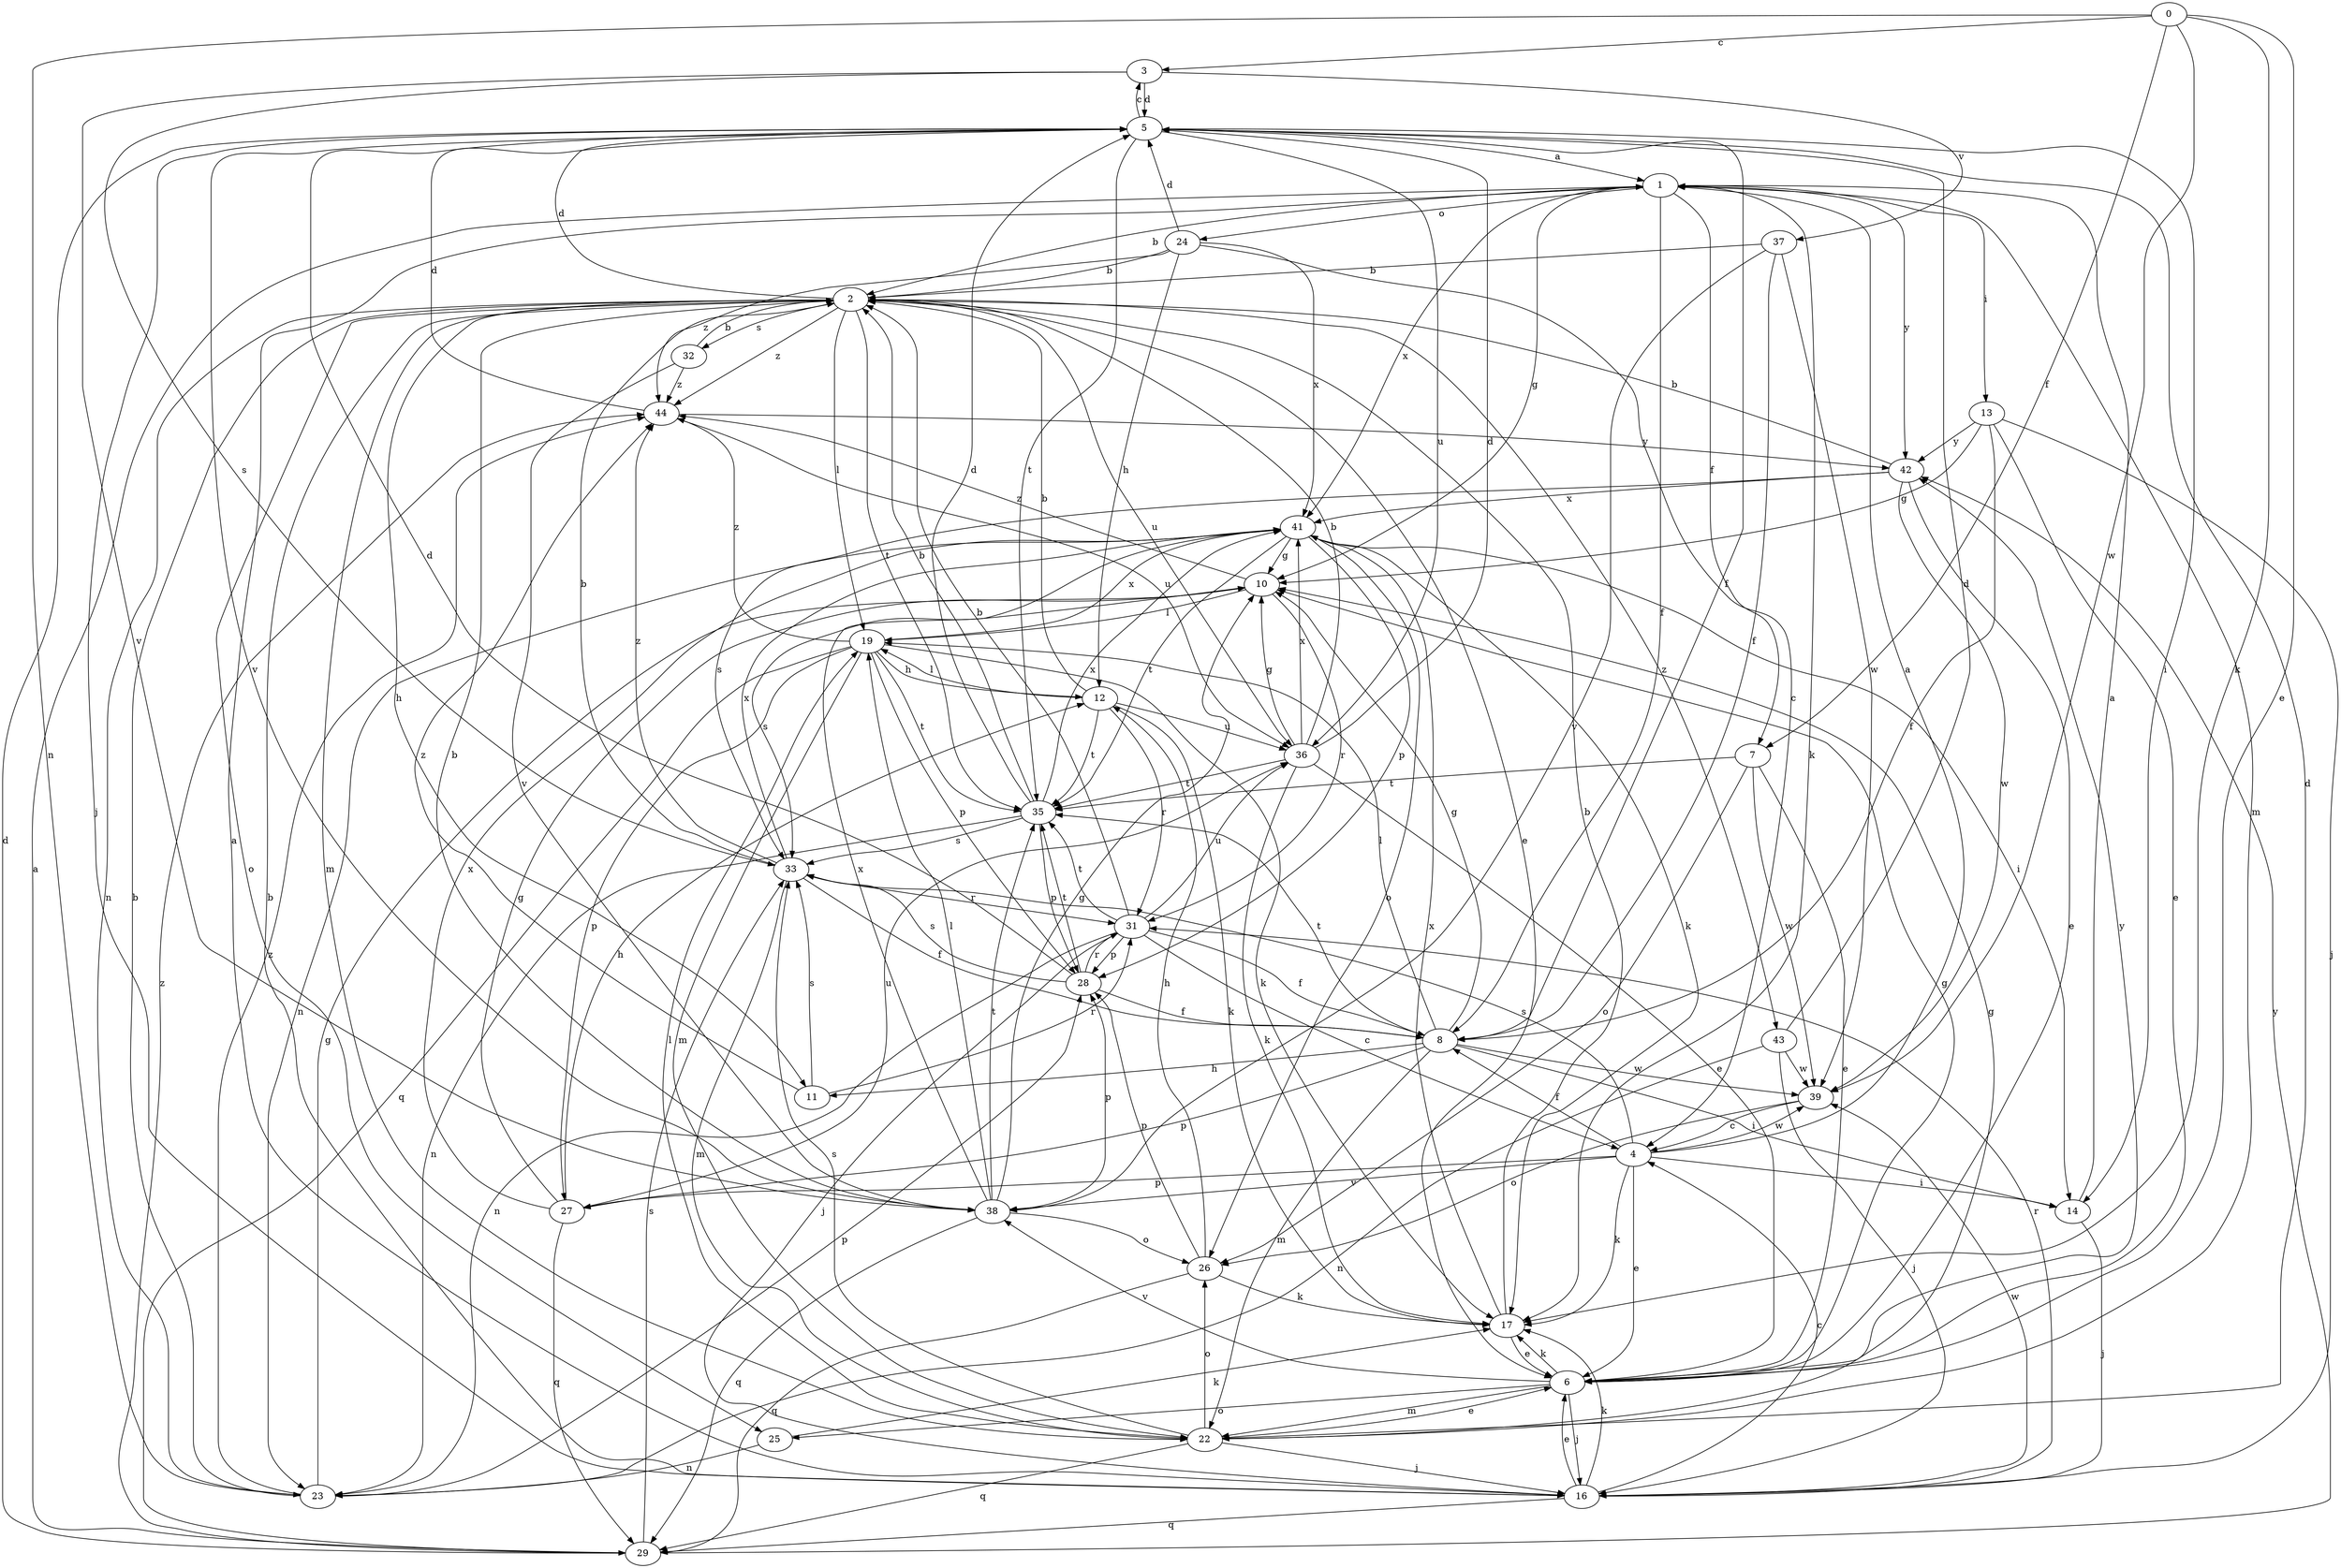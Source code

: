 strict digraph  {
0;
1;
2;
3;
4;
5;
6;
7;
8;
10;
11;
12;
13;
14;
16;
17;
19;
22;
23;
24;
25;
26;
27;
28;
29;
31;
32;
33;
35;
36;
37;
38;
39;
41;
42;
43;
44;
0 -> 3  [label=c];
0 -> 6  [label=e];
0 -> 7  [label=f];
0 -> 17  [label=k];
0 -> 23  [label=n];
0 -> 39  [label=w];
1 -> 2  [label=b];
1 -> 7  [label=f];
1 -> 8  [label=f];
1 -> 10  [label=g];
1 -> 13  [label=i];
1 -> 17  [label=k];
1 -> 22  [label=m];
1 -> 24  [label=o];
1 -> 41  [label=x];
1 -> 42  [label=y];
2 -> 5  [label=d];
2 -> 6  [label=e];
2 -> 11  [label=h];
2 -> 19  [label=l];
2 -> 22  [label=m];
2 -> 23  [label=n];
2 -> 25  [label=o];
2 -> 32  [label=s];
2 -> 35  [label=t];
2 -> 36  [label=u];
2 -> 43  [label=z];
2 -> 44  [label=z];
3 -> 5  [label=d];
3 -> 33  [label=s];
3 -> 37  [label=v];
3 -> 38  [label=v];
4 -> 1  [label=a];
4 -> 6  [label=e];
4 -> 8  [label=f];
4 -> 14  [label=i];
4 -> 17  [label=k];
4 -> 27  [label=p];
4 -> 33  [label=s];
4 -> 38  [label=v];
4 -> 39  [label=w];
5 -> 1  [label=a];
5 -> 3  [label=c];
5 -> 8  [label=f];
5 -> 14  [label=i];
5 -> 16  [label=j];
5 -> 35  [label=t];
5 -> 36  [label=u];
5 -> 38  [label=v];
6 -> 10  [label=g];
6 -> 16  [label=j];
6 -> 17  [label=k];
6 -> 22  [label=m];
6 -> 25  [label=o];
6 -> 38  [label=v];
6 -> 42  [label=y];
7 -> 6  [label=e];
7 -> 26  [label=o];
7 -> 35  [label=t];
7 -> 39  [label=w];
8 -> 10  [label=g];
8 -> 11  [label=h];
8 -> 14  [label=i];
8 -> 19  [label=l];
8 -> 22  [label=m];
8 -> 27  [label=p];
8 -> 35  [label=t];
8 -> 39  [label=w];
10 -> 19  [label=l];
10 -> 31  [label=r];
10 -> 33  [label=s];
10 -> 44  [label=z];
11 -> 31  [label=r];
11 -> 33  [label=s];
11 -> 44  [label=z];
12 -> 2  [label=b];
12 -> 17  [label=k];
12 -> 19  [label=l];
12 -> 31  [label=r];
12 -> 35  [label=t];
12 -> 36  [label=u];
13 -> 6  [label=e];
13 -> 8  [label=f];
13 -> 10  [label=g];
13 -> 16  [label=j];
13 -> 42  [label=y];
14 -> 1  [label=a];
14 -> 16  [label=j];
16 -> 1  [label=a];
16 -> 2  [label=b];
16 -> 4  [label=c];
16 -> 6  [label=e];
16 -> 17  [label=k];
16 -> 29  [label=q];
16 -> 31  [label=r];
16 -> 39  [label=w];
17 -> 2  [label=b];
17 -> 6  [label=e];
17 -> 41  [label=x];
19 -> 12  [label=h];
19 -> 17  [label=k];
19 -> 22  [label=m];
19 -> 27  [label=p];
19 -> 28  [label=p];
19 -> 29  [label=q];
19 -> 35  [label=t];
19 -> 41  [label=x];
19 -> 44  [label=z];
22 -> 5  [label=d];
22 -> 6  [label=e];
22 -> 10  [label=g];
22 -> 16  [label=j];
22 -> 19  [label=l];
22 -> 26  [label=o];
22 -> 29  [label=q];
22 -> 33  [label=s];
23 -> 2  [label=b];
23 -> 10  [label=g];
23 -> 28  [label=p];
23 -> 44  [label=z];
24 -> 2  [label=b];
24 -> 4  [label=c];
24 -> 5  [label=d];
24 -> 12  [label=h];
24 -> 41  [label=x];
24 -> 44  [label=z];
25 -> 17  [label=k];
25 -> 23  [label=n];
26 -> 12  [label=h];
26 -> 17  [label=k];
26 -> 28  [label=p];
26 -> 29  [label=q];
27 -> 10  [label=g];
27 -> 12  [label=h];
27 -> 29  [label=q];
27 -> 36  [label=u];
27 -> 41  [label=x];
28 -> 5  [label=d];
28 -> 8  [label=f];
28 -> 31  [label=r];
28 -> 33  [label=s];
28 -> 35  [label=t];
29 -> 1  [label=a];
29 -> 5  [label=d];
29 -> 33  [label=s];
29 -> 42  [label=y];
29 -> 44  [label=z];
31 -> 2  [label=b];
31 -> 4  [label=c];
31 -> 8  [label=f];
31 -> 16  [label=j];
31 -> 23  [label=n];
31 -> 28  [label=p];
31 -> 35  [label=t];
31 -> 36  [label=u];
32 -> 2  [label=b];
32 -> 38  [label=v];
32 -> 44  [label=z];
33 -> 2  [label=b];
33 -> 8  [label=f];
33 -> 22  [label=m];
33 -> 31  [label=r];
33 -> 41  [label=x];
33 -> 44  [label=z];
35 -> 2  [label=b];
35 -> 5  [label=d];
35 -> 23  [label=n];
35 -> 28  [label=p];
35 -> 33  [label=s];
35 -> 41  [label=x];
36 -> 2  [label=b];
36 -> 5  [label=d];
36 -> 6  [label=e];
36 -> 10  [label=g];
36 -> 17  [label=k];
36 -> 35  [label=t];
36 -> 41  [label=x];
37 -> 2  [label=b];
37 -> 8  [label=f];
37 -> 38  [label=v];
37 -> 39  [label=w];
38 -> 2  [label=b];
38 -> 10  [label=g];
38 -> 19  [label=l];
38 -> 26  [label=o];
38 -> 28  [label=p];
38 -> 29  [label=q];
38 -> 35  [label=t];
38 -> 41  [label=x];
39 -> 4  [label=c];
39 -> 26  [label=o];
41 -> 10  [label=g];
41 -> 14  [label=i];
41 -> 17  [label=k];
41 -> 23  [label=n];
41 -> 26  [label=o];
41 -> 28  [label=p];
41 -> 35  [label=t];
42 -> 2  [label=b];
42 -> 6  [label=e];
42 -> 33  [label=s];
42 -> 39  [label=w];
42 -> 41  [label=x];
43 -> 5  [label=d];
43 -> 16  [label=j];
43 -> 23  [label=n];
43 -> 39  [label=w];
44 -> 5  [label=d];
44 -> 36  [label=u];
44 -> 42  [label=y];
}

